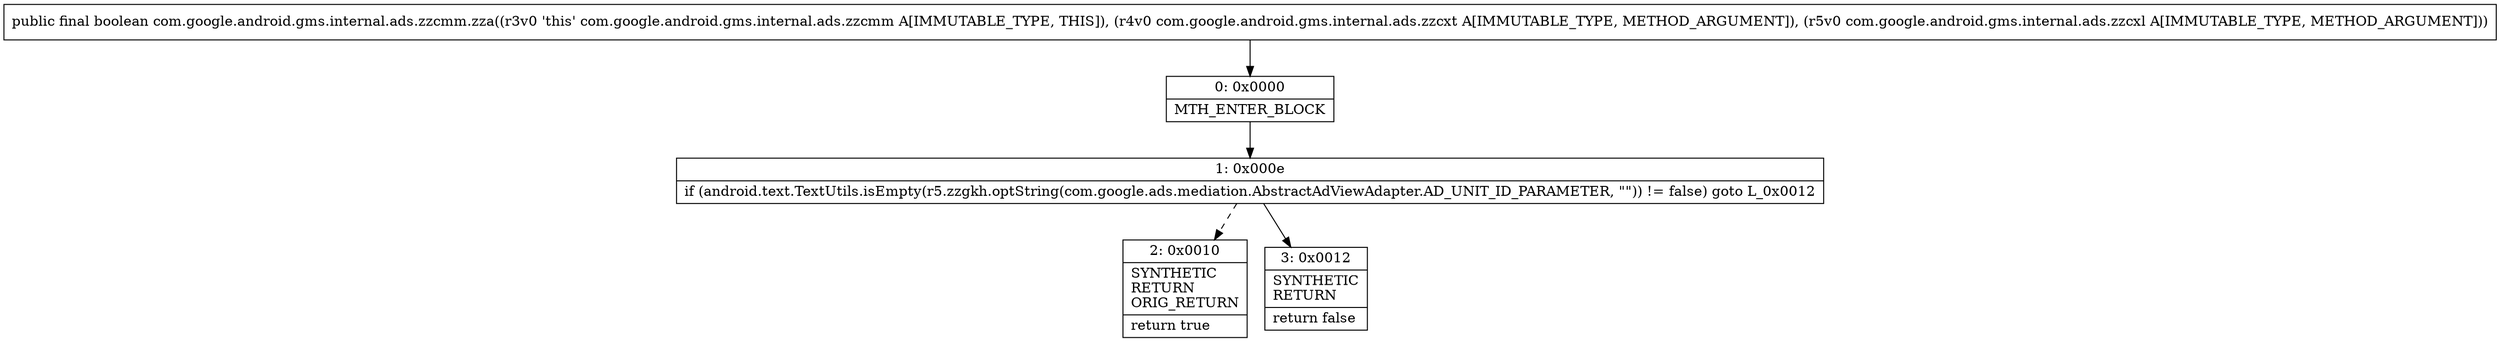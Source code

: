 digraph "CFG forcom.google.android.gms.internal.ads.zzcmm.zza(Lcom\/google\/android\/gms\/internal\/ads\/zzcxt;Lcom\/google\/android\/gms\/internal\/ads\/zzcxl;)Z" {
Node_0 [shape=record,label="{0\:\ 0x0000|MTH_ENTER_BLOCK\l}"];
Node_1 [shape=record,label="{1\:\ 0x000e|if (android.text.TextUtils.isEmpty(r5.zzgkh.optString(com.google.ads.mediation.AbstractAdViewAdapter.AD_UNIT_ID_PARAMETER, \"\")) != false) goto L_0x0012\l}"];
Node_2 [shape=record,label="{2\:\ 0x0010|SYNTHETIC\lRETURN\lORIG_RETURN\l|return true\l}"];
Node_3 [shape=record,label="{3\:\ 0x0012|SYNTHETIC\lRETURN\l|return false\l}"];
MethodNode[shape=record,label="{public final boolean com.google.android.gms.internal.ads.zzcmm.zza((r3v0 'this' com.google.android.gms.internal.ads.zzcmm A[IMMUTABLE_TYPE, THIS]), (r4v0 com.google.android.gms.internal.ads.zzcxt A[IMMUTABLE_TYPE, METHOD_ARGUMENT]), (r5v0 com.google.android.gms.internal.ads.zzcxl A[IMMUTABLE_TYPE, METHOD_ARGUMENT])) }"];
MethodNode -> Node_0;
Node_0 -> Node_1;
Node_1 -> Node_2[style=dashed];
Node_1 -> Node_3;
}

